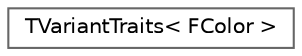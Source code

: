 digraph "Graphical Class Hierarchy"
{
 // INTERACTIVE_SVG=YES
 // LATEX_PDF_SIZE
  bgcolor="transparent";
  edge [fontname=Helvetica,fontsize=10,labelfontname=Helvetica,labelfontsize=10];
  node [fontname=Helvetica,fontsize=10,shape=box,height=0.2,width=0.4];
  rankdir="LR";
  Node0 [id="Node000000",label="TVariantTraits\< FColor \>",height=0.2,width=0.4,color="grey40", fillcolor="white", style="filled",URL="$d2/d13/structTVariantTraits_3_01FColor_01_4.html",tooltip="Implements variant type traits for the built-in FColor type."];
}
